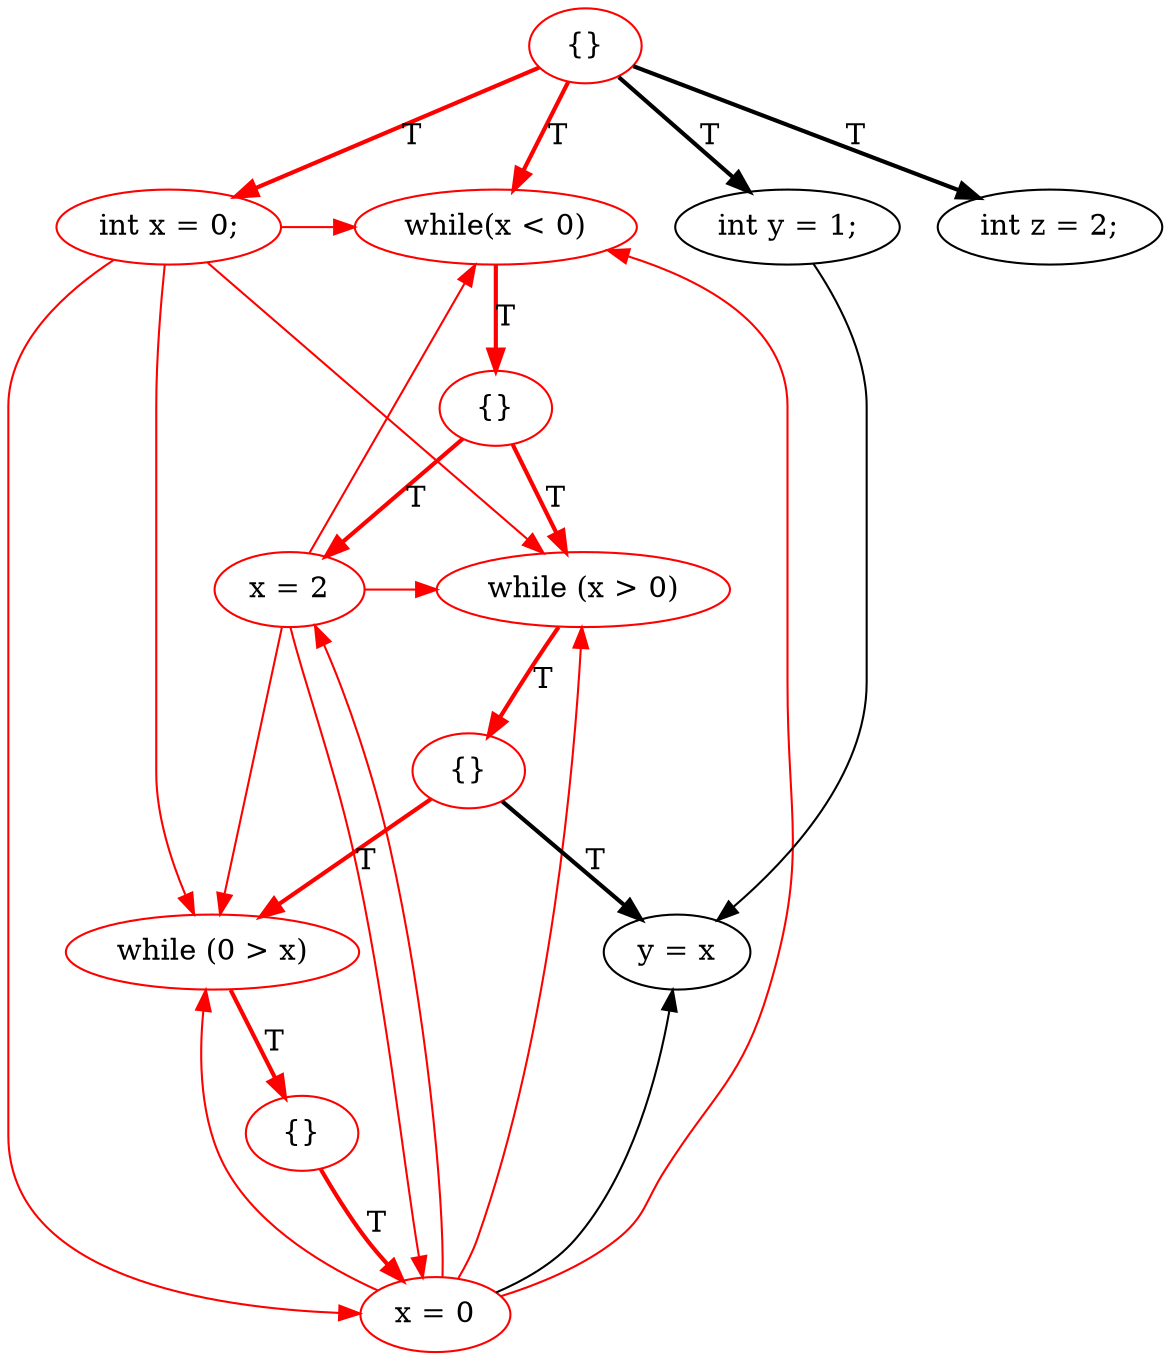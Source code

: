 digraph {
rankdir=TD;
2[label="{}",color=red]; 
2 -> 7[label="T",style=bold,color=red];
7[label="int x = 0;",color=red];
7 -> 3[color=red];
7 -> 0[color=red];
7 -> 5[color=red];
7 -> 12[color=red];
2 -> 8[label="T",style=bold];
8[label="int y = 1;"];
8 -> 11;
2 -> 9[label="T",style=bold];
9[label="int z = 2;"];
2 -> 0[label="T",style=bold,color=red];
0[label="while(x < 0)",color=red]; 
0 -> 1[label="T",style=bold,color=red];
1[label="{}",color=red]; 
1 -> 3[label="T",style=bold,color=red];
3[label="while (x > 0)",color=red]; 
3 -> 4[label="T",style=bold,color=red];
4[label="{}",color=red]; 
4 -> 5[label="T",style=bold,color=red];
5[label="while (0 > x)",color=red]; 
5 -> 6[label="T",style=bold,color=red];
6[label="{}",color=red]; 
6 -> 12[label="T",style=bold,color=red];
12[label="x = 0",color=red];
12 -> 3[color=red];
12 -> 0[color=red];
12 -> 5[color=red];
12 -> 10[color=red];
12 -> 11;
4 -> 11[label="T",style=bold];
11[label="y = x"];
1 -> 10[label="T",style=bold,color=red];
10[label="x = 2",color=red];
10 -> 3[color=red];
10 -> 0[color=red];
10 -> 5[color=red];
10 -> 12[color=red];
{ rank=same 7 8 9 0 }{ rank=same 1 }{ rank=same 3 10 }{ rank=same 4 }{ rank=same 5 11 }{ rank=same 6 }{ rank=same 12 }
}